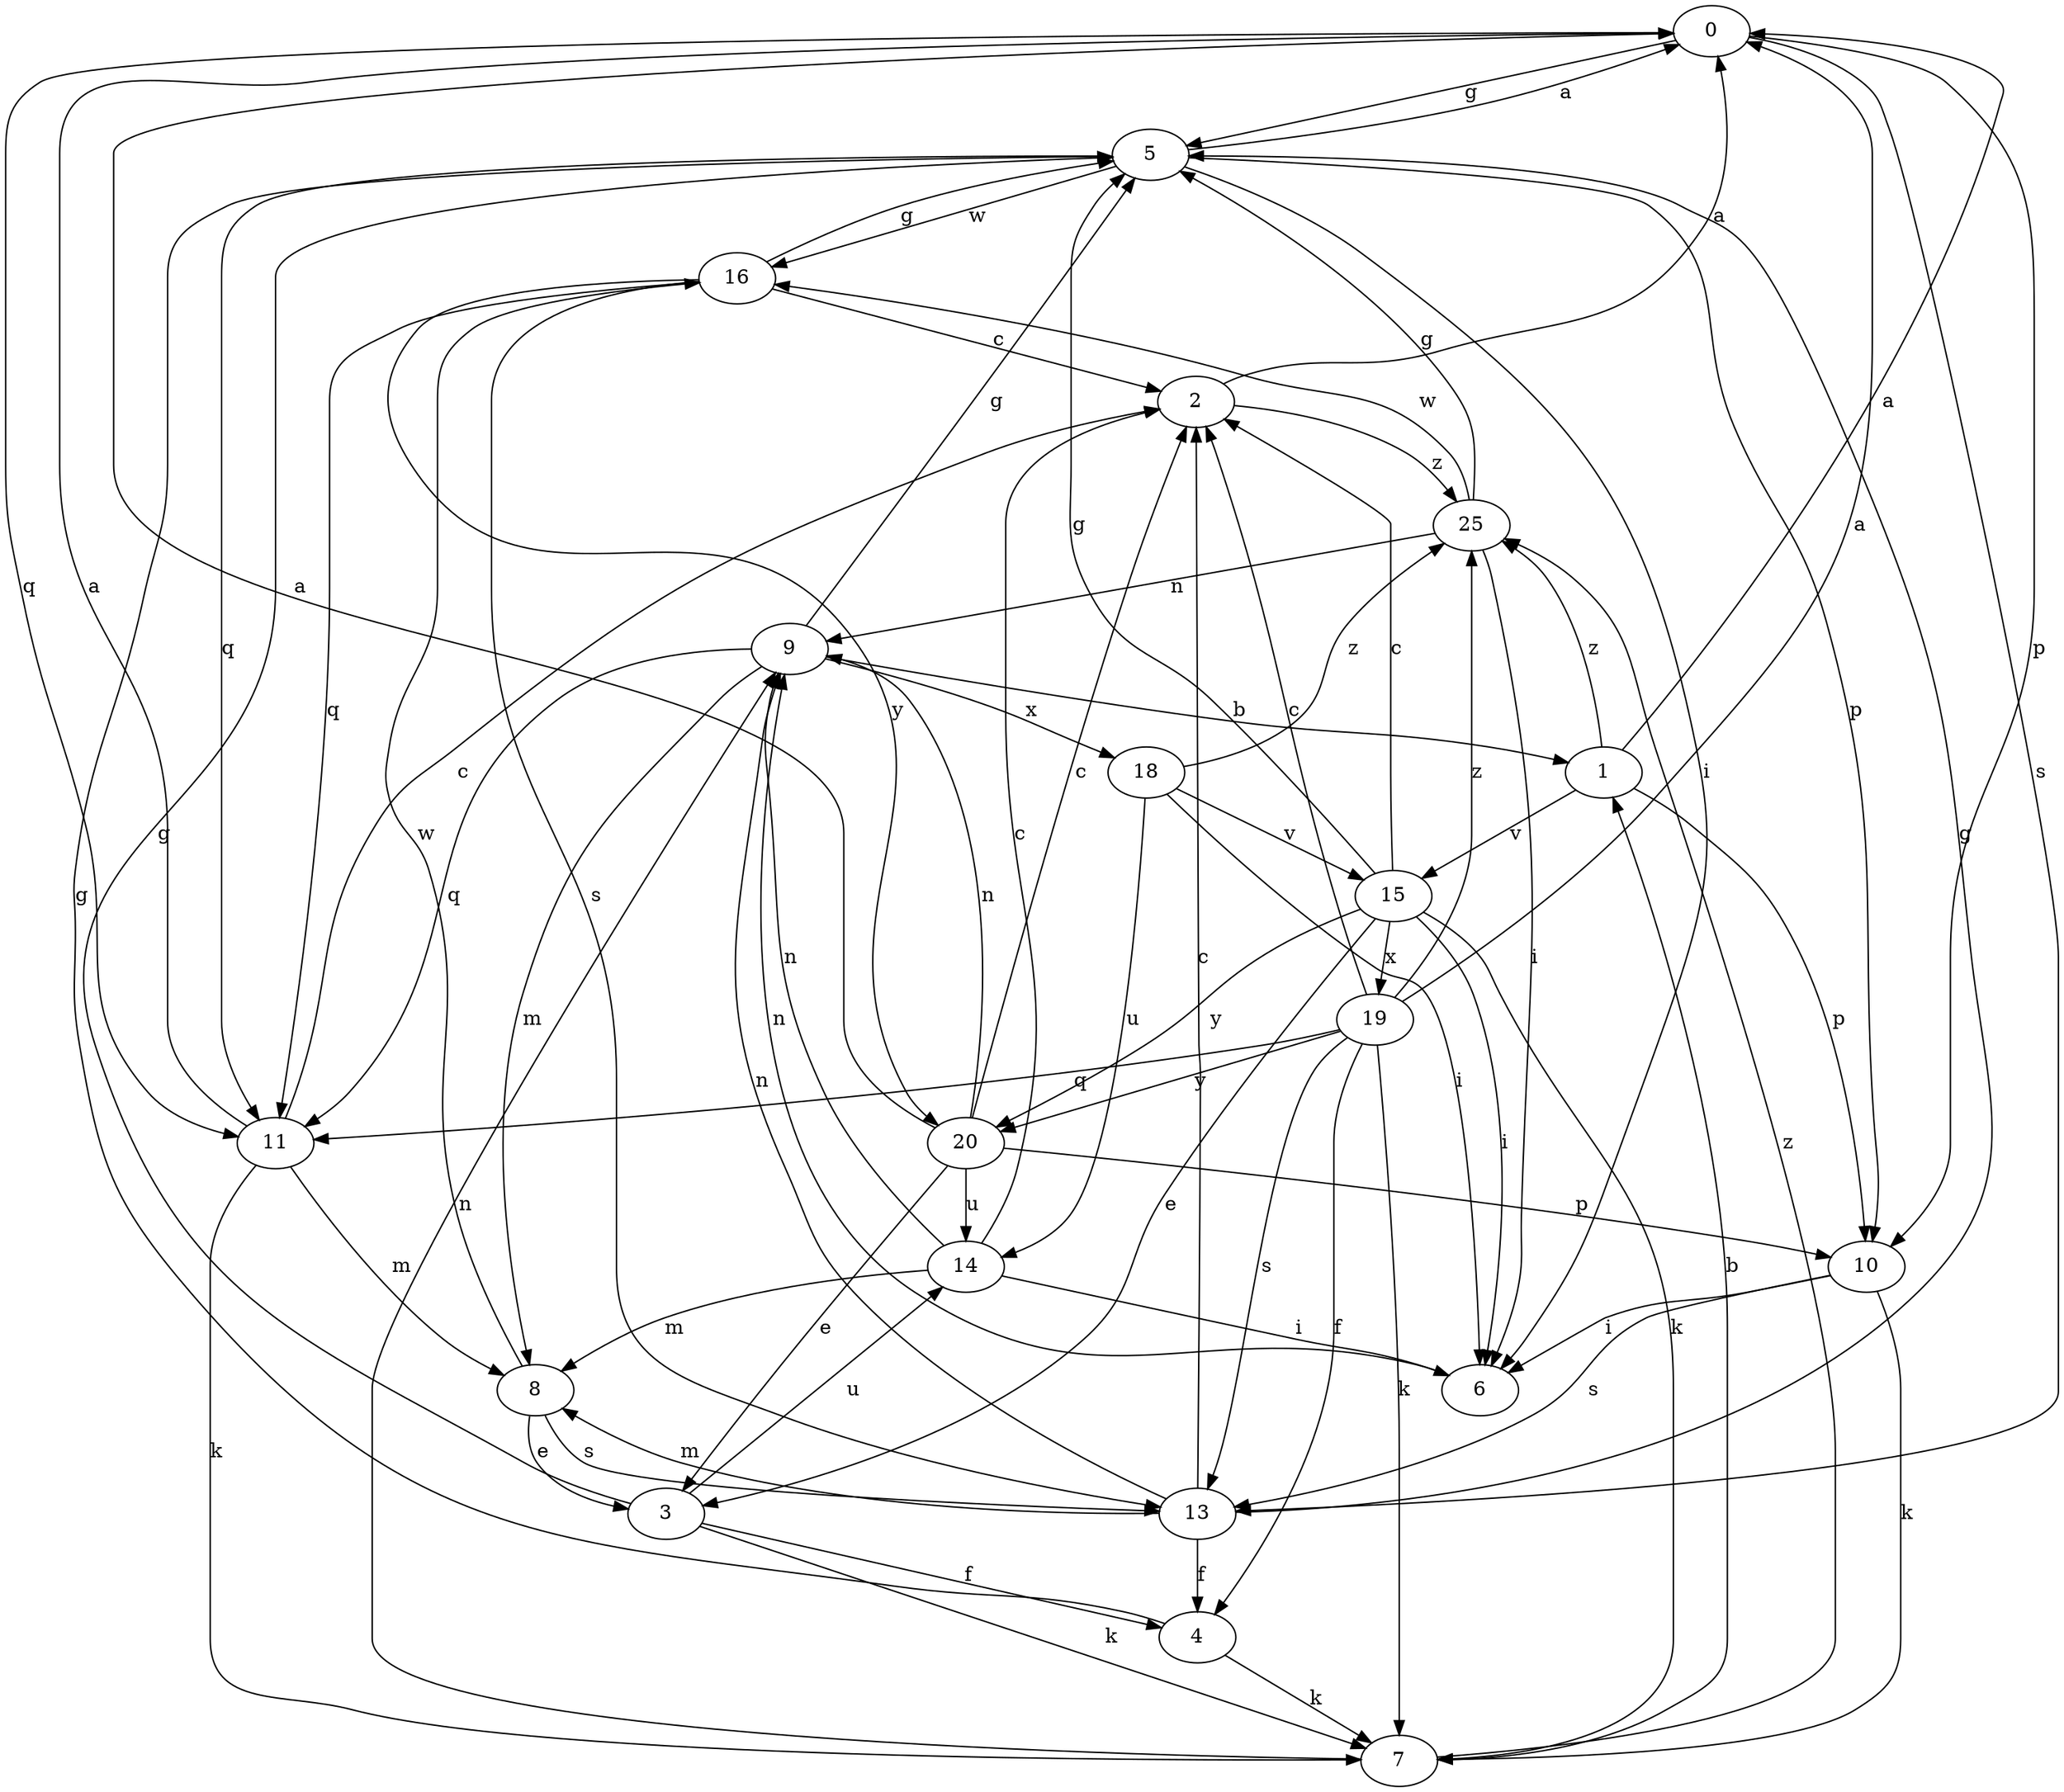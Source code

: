 strict digraph  {
0;
1;
2;
3;
4;
5;
6;
7;
8;
9;
10;
11;
13;
14;
15;
16;
18;
19;
20;
25;
0 -> 5  [label=g];
0 -> 10  [label=p];
0 -> 11  [label=q];
0 -> 13  [label=s];
1 -> 0  [label=a];
1 -> 10  [label=p];
1 -> 15  [label=v];
1 -> 25  [label=z];
2 -> 0  [label=a];
2 -> 25  [label=z];
3 -> 4  [label=f];
3 -> 5  [label=g];
3 -> 7  [label=k];
3 -> 14  [label=u];
4 -> 5  [label=g];
4 -> 7  [label=k];
5 -> 0  [label=a];
5 -> 6  [label=i];
5 -> 10  [label=p];
5 -> 11  [label=q];
5 -> 16  [label=w];
6 -> 9  [label=n];
7 -> 1  [label=b];
7 -> 9  [label=n];
7 -> 25  [label=z];
8 -> 3  [label=e];
8 -> 13  [label=s];
8 -> 16  [label=w];
9 -> 1  [label=b];
9 -> 5  [label=g];
9 -> 8  [label=m];
9 -> 11  [label=q];
9 -> 18  [label=x];
10 -> 6  [label=i];
10 -> 7  [label=k];
10 -> 13  [label=s];
11 -> 0  [label=a];
11 -> 2  [label=c];
11 -> 7  [label=k];
11 -> 8  [label=m];
13 -> 2  [label=c];
13 -> 4  [label=f];
13 -> 5  [label=g];
13 -> 8  [label=m];
13 -> 9  [label=n];
14 -> 2  [label=c];
14 -> 6  [label=i];
14 -> 8  [label=m];
14 -> 9  [label=n];
15 -> 2  [label=c];
15 -> 3  [label=e];
15 -> 5  [label=g];
15 -> 6  [label=i];
15 -> 7  [label=k];
15 -> 19  [label=x];
15 -> 20  [label=y];
16 -> 2  [label=c];
16 -> 5  [label=g];
16 -> 11  [label=q];
16 -> 13  [label=s];
16 -> 20  [label=y];
18 -> 6  [label=i];
18 -> 14  [label=u];
18 -> 15  [label=v];
18 -> 25  [label=z];
19 -> 0  [label=a];
19 -> 2  [label=c];
19 -> 4  [label=f];
19 -> 7  [label=k];
19 -> 11  [label=q];
19 -> 13  [label=s];
19 -> 20  [label=y];
19 -> 25  [label=z];
20 -> 0  [label=a];
20 -> 2  [label=c];
20 -> 3  [label=e];
20 -> 9  [label=n];
20 -> 10  [label=p];
20 -> 14  [label=u];
25 -> 5  [label=g];
25 -> 6  [label=i];
25 -> 9  [label=n];
25 -> 16  [label=w];
}
